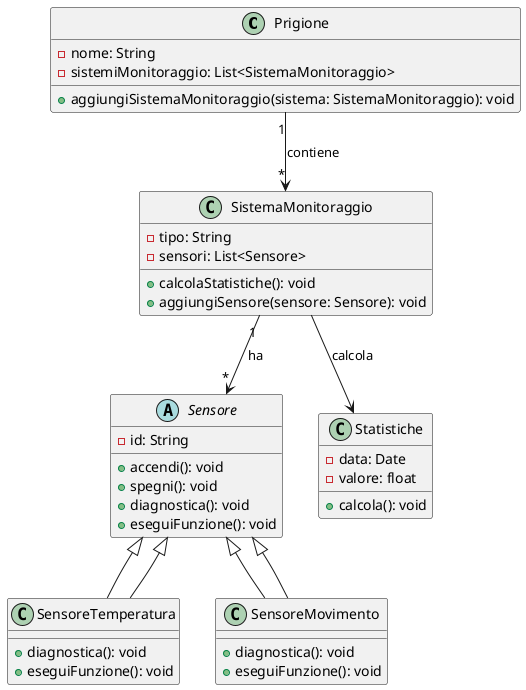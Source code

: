 @startuml
class Prigione {
    - nome: String
    - sistemiMonitoraggio: List<SistemaMonitoraggio>
    + aggiungiSistemaMonitoraggio(sistema: SistemaMonitoraggio): void
}

class SistemaMonitoraggio {
    - tipo: String
    - sensori: List<Sensore>
    + calcolaStatistiche(): void
    + aggiungiSensore(sensore: Sensore): void
}

abstract class Sensore {
    - id: String
    + accendi(): void
    + spegni(): void
    + diagnostica(): void
    + eseguiFunzione(): void
}

class SensoreTemperatura extends Sensore {
    + diagnostica(): void
    + eseguiFunzione(): void
}

class SensoreMovimento extends Sensore {
    + diagnostica(): void
    + eseguiFunzione(): void
}

class Statistiche {
    - data: Date
    - valore: float
    + calcola(): void
}

Prigione "1" --> "*" SistemaMonitoraggio : contiene
SistemaMonitoraggio "1" --> "*" Sensore : ha
Sensore <|-- SensoreTemperatura
Sensore <|-- SensoreMovimento
SistemaMonitoraggio --> Statistiche : calcola

@enduml